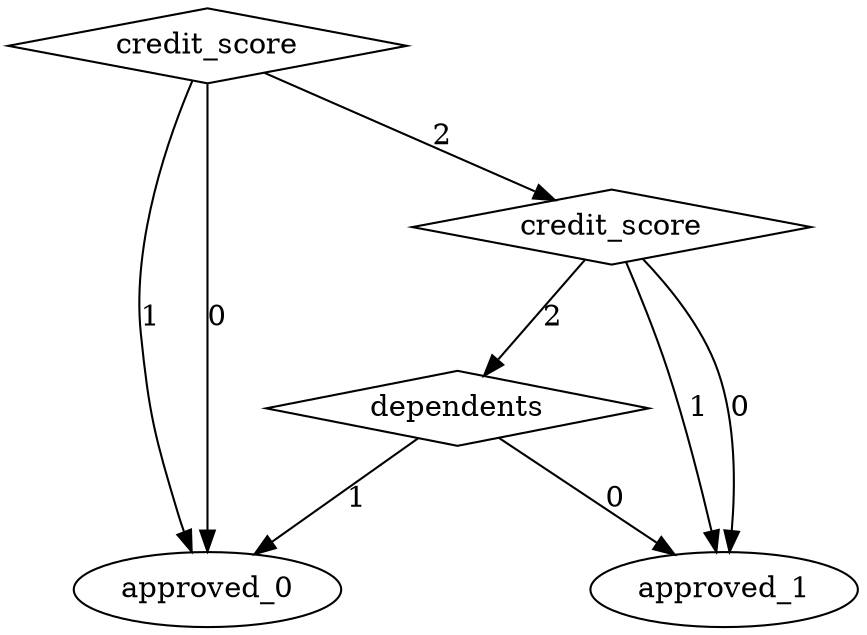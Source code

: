digraph {
node [label=approved_0,style=""] approved_0
node [label=approved_1,style=""] approved_1
node [label=approved_1,style=""] approved_1
node [label=approved_1,style=""] approved_1
node [label=approved_0,style=""] approved_0
node [label=approved_0,style=""] approved_0
node [label=dependents,shape="diamond",style=""] 2
node [label=credit_score,shape="diamond",style=""] 1
node [label=credit_score,shape="diamond",style=""] 0

2 -> approved_0 [label="1"]
2 -> approved_1 [label="0"]
1 -> 2 [label="2"]
1 -> approved_1 [label="1"]
1 -> approved_1 [label="0"]
0 -> 1 [label="2"]
0 -> approved_0 [label="1"]
0 -> approved_0 [label="0"]
}